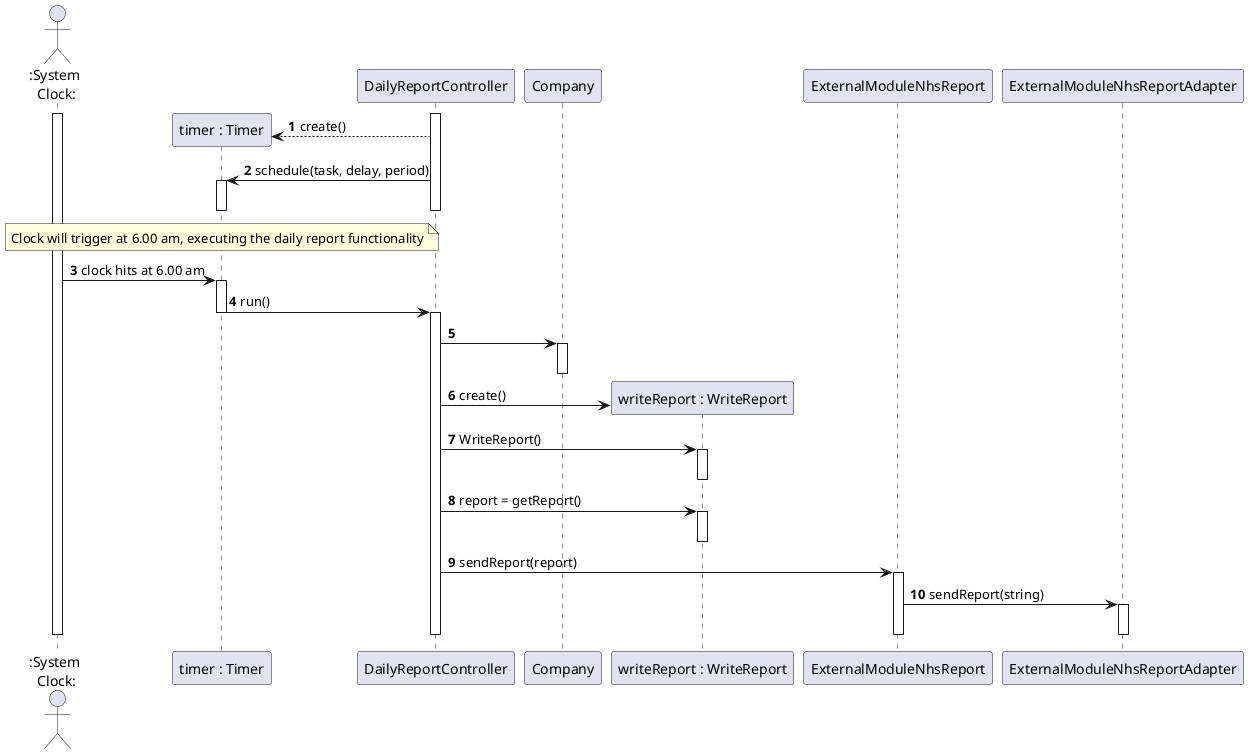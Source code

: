 @startuml

autonumber

actor ":System\n Clock:" as Clock
participant "timer : Timer" as timer
participant DailyReportController as controller
participant Company as company
participant "writeReport : WriteReport" as writereport
participant ExternalModuleNhsReport as interface
participant ExternalModuleNhsReportAdapter as adapter

activate Clock
activate controller
create timer
controller --> timer : create()
controller -> timer : schedule(task, delay, period)
activate timer
deactivate controller
deactivate timer

note over timer : Clock will trigger at 6.00 am, executing the daily report functionality

Clock -> timer : clock hits at 6.00 am
activate timer
timer -> controller : run()
deactivate timer
activate controller

controller -> company
activate company
deactivate company

create writereport
controller -> writereport : create()
controller -> writereport : WriteReport()
activate writereport
deactivate writereport
controller -> writereport : report = getReport()
activate writereport
deactivate writereport

controller -> interface : sendReport(report)
activate interface
interface -> adapter : sendReport(string)
activate adapter
deactivate interface
deactivate adapter
deactivate controller

deactivate Clock

@enduml
